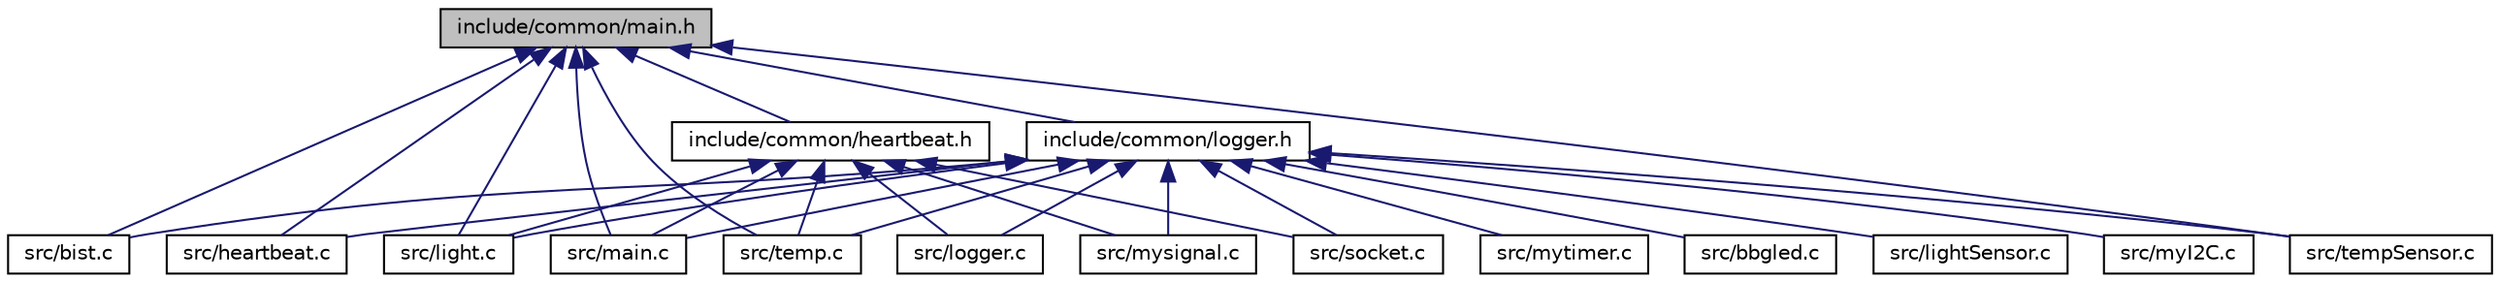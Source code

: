 digraph "include/common/main.h"
{
  edge [fontname="Helvetica",fontsize="10",labelfontname="Helvetica",labelfontsize="10"];
  node [fontname="Helvetica",fontsize="10",shape=record];
  Node1 [label="include/common/main.h",height=0.2,width=0.4,color="black", fillcolor="grey75", style="filled", fontcolor="black"];
  Node1 -> Node2 [dir="back",color="midnightblue",fontsize="10",style="solid"];
  Node2 [label="src/bist.c",height=0.2,width=0.4,color="black", fillcolor="white", style="filled",URL="$bist_8c.html",tooltip="built in self test before starting the main program "];
  Node1 -> Node3 [dir="back",color="midnightblue",fontsize="10",style="solid"];
  Node3 [label="src/heartbeat.c",height=0.2,width=0.4,color="black", fillcolor="white", style="filled",URL="$heartbeat_8c.html",tooltip="heartbeat functionality from all threads "];
  Node1 -> Node4 [dir="back",color="midnightblue",fontsize="10",style="solid"];
  Node4 [label="src/light.c",height=0.2,width=0.4,color="black", fillcolor="white", style="filled",URL="$light_8c.html",tooltip="Light task thread functionality. "];
  Node1 -> Node5 [dir="back",color="midnightblue",fontsize="10",style="solid"];
  Node5 [label="src/main.c",height=0.2,width=0.4,color="black", fillcolor="white", style="filled",URL="$main_8c.html",tooltip="Main task which spawns the other threads. "];
  Node1 -> Node6 [dir="back",color="midnightblue",fontsize="10",style="solid"];
  Node6 [label="src/temp.c",height=0.2,width=0.4,color="black", fillcolor="white", style="filled",URL="$temp_8c.html",tooltip="Temperature task thread functionality. "];
  Node1 -> Node7 [dir="back",color="midnightblue",fontsize="10",style="solid"];
  Node7 [label="src/tempSensor.c",height=0.2,width=0.4,color="black", fillcolor="white", style="filled",URL="$tempSensor_8c.html",tooltip="TMP102 temperature register functions. "];
  Node1 -> Node8 [dir="back",color="midnightblue",fontsize="10",style="solid"];
  Node8 [label="include/common/heartbeat.h",height=0.2,width=0.4,color="black", fillcolor="white", style="filled",URL="$heartbeat_8h.html",tooltip="header file for heartbeat functionality "];
  Node8 -> Node4 [dir="back",color="midnightblue",fontsize="10",style="solid"];
  Node8 -> Node9 [dir="back",color="midnightblue",fontsize="10",style="solid"];
  Node9 [label="src/logger.c",height=0.2,width=0.4,color="black", fillcolor="white", style="filled",URL="$logger_8c.html",tooltip="externally connected led functionalities for normal and error conditions "];
  Node8 -> Node5 [dir="back",color="midnightblue",fontsize="10",style="solid"];
  Node8 -> Node10 [dir="back",color="midnightblue",fontsize="10",style="solid"];
  Node10 [label="src/mysignal.c",height=0.2,width=0.4,color="black", fillcolor="white", style="filled",URL="$mysignal_8c.html",tooltip="handles the CTRL-C keyboard input from user to exit cleanly "];
  Node8 -> Node11 [dir="back",color="midnightblue",fontsize="10",style="solid"];
  Node11 [label="src/socket.c",height=0.2,width=0.4,color="black", fillcolor="white", style="filled",URL="$socket_8c.html",tooltip="Socket thread task functionality. "];
  Node8 -> Node6 [dir="back",color="midnightblue",fontsize="10",style="solid"];
  Node1 -> Node12 [dir="back",color="midnightblue",fontsize="10",style="solid"];
  Node12 [label="include/common/logger.h",height=0.2,width=0.4,color="black", fillcolor="white", style="filled",URL="$logger_8h.html",tooltip="Header file for logger task. "];
  Node12 -> Node13 [dir="back",color="midnightblue",fontsize="10",style="solid"];
  Node13 [label="src/bbgled.c",height=0.2,width=0.4,color="black", fillcolor="white", style="filled",URL="$bbgled_8c.html"];
  Node12 -> Node2 [dir="back",color="midnightblue",fontsize="10",style="solid"];
  Node12 -> Node3 [dir="back",color="midnightblue",fontsize="10",style="solid"];
  Node12 -> Node4 [dir="back",color="midnightblue",fontsize="10",style="solid"];
  Node12 -> Node14 [dir="back",color="midnightblue",fontsize="10",style="solid"];
  Node14 [label="src/lightSensor.c",height=0.2,width=0.4,color="black", fillcolor="white", style="filled",URL="$lightSensor_8c.html",tooltip="APDS9301 sensor register functions. "];
  Node12 -> Node9 [dir="back",color="midnightblue",fontsize="10",style="solid"];
  Node12 -> Node5 [dir="back",color="midnightblue",fontsize="10",style="solid"];
  Node12 -> Node15 [dir="back",color="midnightblue",fontsize="10",style="solid"];
  Node15 [label="src/myI2C.c",height=0.2,width=0.4,color="black", fillcolor="white", style="filled",URL="$myI2C_8c.html",tooltip="I2C drivers for sensor using mraa library. "];
  Node12 -> Node10 [dir="back",color="midnightblue",fontsize="10",style="solid"];
  Node12 -> Node16 [dir="back",color="midnightblue",fontsize="10",style="solid"];
  Node16 [label="src/mytimer.c",height=0.2,width=0.4,color="black", fillcolor="white", style="filled",URL="$mytimer_8c.html",tooltip="Posix timer functions for light and temp thread and heartbeat. "];
  Node12 -> Node11 [dir="back",color="midnightblue",fontsize="10",style="solid"];
  Node12 -> Node6 [dir="back",color="midnightblue",fontsize="10",style="solid"];
  Node12 -> Node7 [dir="back",color="midnightblue",fontsize="10",style="solid"];
}
